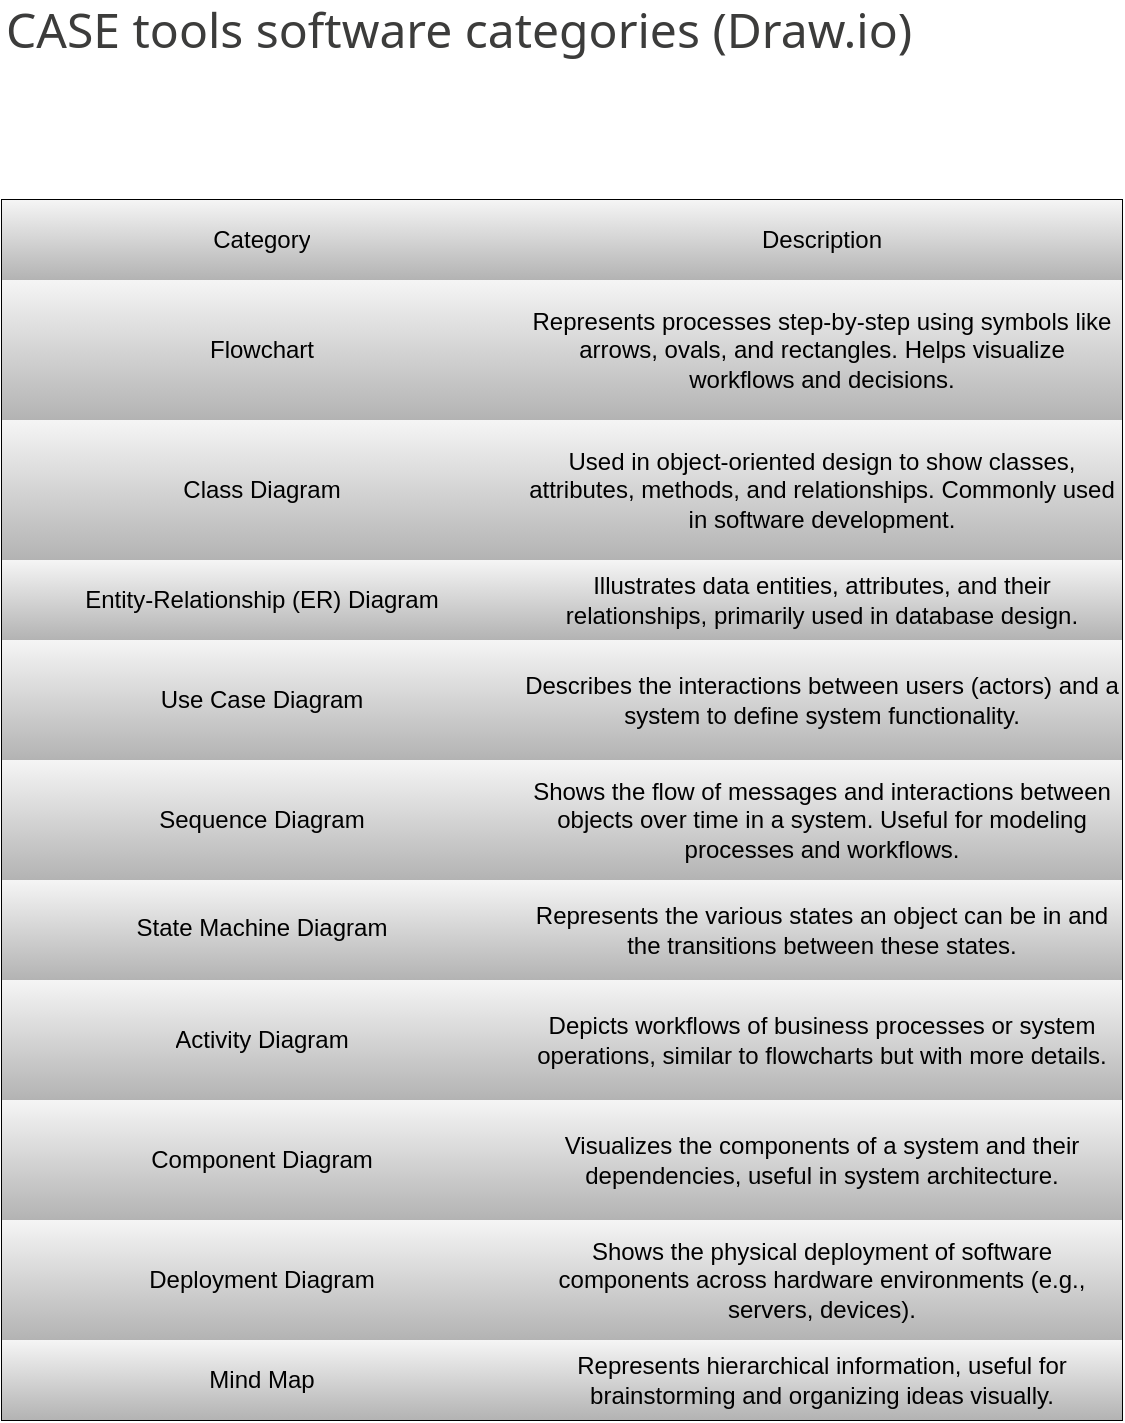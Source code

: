 <mxfile version="26.0.8" pages="4">
  <diagram name="Página-1" id="UQOlRWPr1Xxgckk8LA1K">
    <mxGraphModel dx="1737" dy="892" grid="1" gridSize="10" guides="1" tooltips="1" connect="1" arrows="1" fold="1" page="1" pageScale="1" pageWidth="827" pageHeight="1169" math="0" shadow="0">
      <root>
        <mxCell id="0" />
        <mxCell id="1" parent="0" />
        <mxCell id="5mWyYVNw0OlHFR2ji4CQ-1" value="" style="shape=table;startSize=0;container=1;collapsible=0;childLayout=tableLayout;" vertex="1" parent="1">
          <mxGeometry x="133" y="180" width="560" height="610" as="geometry" />
        </mxCell>
        <mxCell id="5mWyYVNw0OlHFR2ji4CQ-2" value="" style="shape=tableRow;horizontal=0;startSize=0;swimlaneHead=0;swimlaneBody=0;strokeColor=#666666;top=0;left=0;bottom=0;right=0;collapsible=0;dropTarget=0;fillColor=#f5f5f5;points=[[0,0.5],[1,0.5]];portConstraint=eastwest;gradientColor=#b3b3b3;" vertex="1" parent="5mWyYVNw0OlHFR2ji4CQ-1">
          <mxGeometry width="560" height="40" as="geometry" />
        </mxCell>
        <mxCell id="5mWyYVNw0OlHFR2ji4CQ-3" value="Category" style="shape=partialRectangle;html=1;whiteSpace=wrap;connectable=0;strokeColor=#666666;overflow=hidden;fillColor=#f5f5f5;top=0;left=0;bottom=0;right=0;pointerEvents=1;gradientColor=#b3b3b3;shadow=0;" vertex="1" parent="5mWyYVNw0OlHFR2ji4CQ-2">
          <mxGeometry width="260" height="40" as="geometry">
            <mxRectangle width="260" height="40" as="alternateBounds" />
          </mxGeometry>
        </mxCell>
        <mxCell id="5mWyYVNw0OlHFR2ji4CQ-4" value="Description" style="shape=partialRectangle;html=1;whiteSpace=wrap;connectable=0;strokeColor=#666666;overflow=hidden;fillColor=#f5f5f5;top=0;left=0;bottom=0;right=0;pointerEvents=1;gradientColor=#b3b3b3;" vertex="1" parent="5mWyYVNw0OlHFR2ji4CQ-2">
          <mxGeometry x="260" width="300" height="40" as="geometry">
            <mxRectangle width="300" height="40" as="alternateBounds" />
          </mxGeometry>
        </mxCell>
        <mxCell id="5mWyYVNw0OlHFR2ji4CQ-5" value="" style="shape=tableRow;horizontal=0;startSize=0;swimlaneHead=0;swimlaneBody=0;strokeColor=#666666;top=0;left=0;bottom=0;right=0;collapsible=0;dropTarget=0;fillColor=#f5f5f5;points=[[0,0.5],[1,0.5]];portConstraint=eastwest;gradientColor=#b3b3b3;" vertex="1" parent="5mWyYVNw0OlHFR2ji4CQ-1">
          <mxGeometry y="40" width="560" height="70" as="geometry" />
        </mxCell>
        <mxCell id="5mWyYVNw0OlHFR2ji4CQ-6" value="Flowchart" style="shape=partialRectangle;html=1;whiteSpace=wrap;connectable=0;strokeColor=#666666;overflow=hidden;fillColor=#f5f5f5;top=0;left=0;bottom=0;right=0;pointerEvents=1;gradientColor=#b3b3b3;" vertex="1" parent="5mWyYVNw0OlHFR2ji4CQ-5">
          <mxGeometry width="260" height="70" as="geometry">
            <mxRectangle width="260" height="70" as="alternateBounds" />
          </mxGeometry>
        </mxCell>
        <mxCell id="5mWyYVNw0OlHFR2ji4CQ-7" value="Represents processes step-by-step using symbols like arrows, ovals, and rectangles. Helps visualize workflows and decisions." style="shape=partialRectangle;html=1;whiteSpace=wrap;connectable=0;strokeColor=#666666;overflow=hidden;fillColor=#f5f5f5;top=0;left=0;bottom=0;right=0;pointerEvents=1;gradientColor=#b3b3b3;" vertex="1" parent="5mWyYVNw0OlHFR2ji4CQ-5">
          <mxGeometry x="260" width="300" height="70" as="geometry">
            <mxRectangle width="300" height="70" as="alternateBounds" />
          </mxGeometry>
        </mxCell>
        <mxCell id="5mWyYVNw0OlHFR2ji4CQ-8" value="" style="shape=tableRow;horizontal=0;startSize=0;swimlaneHead=0;swimlaneBody=0;strokeColor=#666666;top=0;left=0;bottom=0;right=0;collapsible=0;dropTarget=0;fillColor=#f5f5f5;points=[[0,0.5],[1,0.5]];portConstraint=eastwest;gradientColor=#b3b3b3;" vertex="1" parent="5mWyYVNw0OlHFR2ji4CQ-1">
          <mxGeometry y="110" width="560" height="70" as="geometry" />
        </mxCell>
        <mxCell id="5mWyYVNw0OlHFR2ji4CQ-9" value="Class Diagram" style="shape=partialRectangle;html=1;whiteSpace=wrap;connectable=0;strokeColor=#666666;overflow=hidden;fillColor=#f5f5f5;top=0;left=0;bottom=0;right=0;pointerEvents=1;gradientColor=#b3b3b3;" vertex="1" parent="5mWyYVNw0OlHFR2ji4CQ-8">
          <mxGeometry width="260" height="70" as="geometry">
            <mxRectangle width="260" height="70" as="alternateBounds" />
          </mxGeometry>
        </mxCell>
        <mxCell id="5mWyYVNw0OlHFR2ji4CQ-10" value="Used in object-oriented design to show classes, attributes, methods, and relationships. Commonly used in software development." style="shape=partialRectangle;html=1;whiteSpace=wrap;connectable=0;strokeColor=#666666;overflow=hidden;fillColor=#f5f5f5;top=0;left=0;bottom=0;right=0;pointerEvents=1;gradientColor=#b3b3b3;" vertex="1" parent="5mWyYVNw0OlHFR2ji4CQ-8">
          <mxGeometry x="260" width="300" height="70" as="geometry">
            <mxRectangle width="300" height="70" as="alternateBounds" />
          </mxGeometry>
        </mxCell>
        <mxCell id="5mWyYVNw0OlHFR2ji4CQ-11" value="" style="shape=tableRow;horizontal=0;startSize=0;swimlaneHead=0;swimlaneBody=0;strokeColor=#666666;top=0;left=0;bottom=0;right=0;collapsible=0;dropTarget=0;fillColor=#f5f5f5;points=[[0,0.5],[1,0.5]];portConstraint=eastwest;gradientColor=#b3b3b3;" vertex="1" parent="5mWyYVNw0OlHFR2ji4CQ-1">
          <mxGeometry y="180" width="560" height="40" as="geometry" />
        </mxCell>
        <mxCell id="5mWyYVNw0OlHFR2ji4CQ-12" value="Entity-Relationship (ER) Diagram" style="shape=partialRectangle;html=1;whiteSpace=wrap;connectable=0;strokeColor=#666666;overflow=hidden;fillColor=#f5f5f5;top=0;left=0;bottom=0;right=0;pointerEvents=1;gradientColor=#b3b3b3;" vertex="1" parent="5mWyYVNw0OlHFR2ji4CQ-11">
          <mxGeometry width="260" height="40" as="geometry">
            <mxRectangle width="260" height="40" as="alternateBounds" />
          </mxGeometry>
        </mxCell>
        <mxCell id="5mWyYVNw0OlHFR2ji4CQ-13" value="Illustrates data entities, attributes, and their relationships, primarily used in database design." style="shape=partialRectangle;html=1;whiteSpace=wrap;connectable=0;strokeColor=#666666;overflow=hidden;fillColor=#f5f5f5;top=0;left=0;bottom=0;right=0;pointerEvents=1;gradientColor=#b3b3b3;" vertex="1" parent="5mWyYVNw0OlHFR2ji4CQ-11">
          <mxGeometry x="260" width="300" height="40" as="geometry">
            <mxRectangle width="300" height="40" as="alternateBounds" />
          </mxGeometry>
        </mxCell>
        <mxCell id="5mWyYVNw0OlHFR2ji4CQ-14" value="" style="shape=tableRow;horizontal=0;startSize=0;swimlaneHead=0;swimlaneBody=0;strokeColor=#666666;top=0;left=0;bottom=0;right=0;collapsible=0;dropTarget=0;fillColor=#f5f5f5;points=[[0,0.5],[1,0.5]];portConstraint=eastwest;gradientColor=#b3b3b3;" vertex="1" parent="5mWyYVNw0OlHFR2ji4CQ-1">
          <mxGeometry y="220" width="560" height="60" as="geometry" />
        </mxCell>
        <mxCell id="5mWyYVNw0OlHFR2ji4CQ-15" value="Use Case Diagram" style="shape=partialRectangle;html=1;whiteSpace=wrap;connectable=0;strokeColor=#666666;overflow=hidden;fillColor=#f5f5f5;top=0;left=0;bottom=0;right=0;pointerEvents=1;gradientColor=#b3b3b3;" vertex="1" parent="5mWyYVNw0OlHFR2ji4CQ-14">
          <mxGeometry width="260" height="60" as="geometry">
            <mxRectangle width="260" height="60" as="alternateBounds" />
          </mxGeometry>
        </mxCell>
        <mxCell id="5mWyYVNw0OlHFR2ji4CQ-16" value="Describes the interactions between users (actors) and a system to define system functionality." style="shape=partialRectangle;html=1;whiteSpace=wrap;connectable=0;strokeColor=#666666;overflow=hidden;fillColor=#f5f5f5;top=0;left=0;bottom=0;right=0;pointerEvents=1;gradientColor=#b3b3b3;" vertex="1" parent="5mWyYVNw0OlHFR2ji4CQ-14">
          <mxGeometry x="260" width="300" height="60" as="geometry">
            <mxRectangle width="300" height="60" as="alternateBounds" />
          </mxGeometry>
        </mxCell>
        <mxCell id="5mWyYVNw0OlHFR2ji4CQ-17" value="" style="shape=tableRow;horizontal=0;startSize=0;swimlaneHead=0;swimlaneBody=0;strokeColor=#666666;top=0;left=0;bottom=0;right=0;collapsible=0;dropTarget=0;fillColor=#f5f5f5;points=[[0,0.5],[1,0.5]];portConstraint=eastwest;gradientColor=#b3b3b3;" vertex="1" parent="5mWyYVNw0OlHFR2ji4CQ-1">
          <mxGeometry y="280" width="560" height="60" as="geometry" />
        </mxCell>
        <mxCell id="5mWyYVNw0OlHFR2ji4CQ-18" value="Sequence Diagram" style="shape=partialRectangle;html=1;whiteSpace=wrap;connectable=0;strokeColor=#666666;overflow=hidden;fillColor=#f5f5f5;top=0;left=0;bottom=0;right=0;pointerEvents=1;gradientColor=#b3b3b3;" vertex="1" parent="5mWyYVNw0OlHFR2ji4CQ-17">
          <mxGeometry width="260" height="60" as="geometry">
            <mxRectangle width="260" height="60" as="alternateBounds" />
          </mxGeometry>
        </mxCell>
        <mxCell id="5mWyYVNw0OlHFR2ji4CQ-19" value="Shows the flow of messages and interactions between objects over time in a system. Useful for modeling processes and workflows." style="shape=partialRectangle;html=1;whiteSpace=wrap;connectable=0;strokeColor=#666666;overflow=hidden;fillColor=#f5f5f5;top=0;left=0;bottom=0;right=0;pointerEvents=1;gradientColor=#b3b3b3;" vertex="1" parent="5mWyYVNw0OlHFR2ji4CQ-17">
          <mxGeometry x="260" width="300" height="60" as="geometry">
            <mxRectangle width="300" height="60" as="alternateBounds" />
          </mxGeometry>
        </mxCell>
        <mxCell id="5mWyYVNw0OlHFR2ji4CQ-20" value="" style="shape=tableRow;horizontal=0;startSize=0;swimlaneHead=0;swimlaneBody=0;strokeColor=#666666;top=0;left=0;bottom=0;right=0;collapsible=0;dropTarget=0;fillColor=#f5f5f5;points=[[0,0.5],[1,0.5]];portConstraint=eastwest;gradientColor=#b3b3b3;" vertex="1" parent="5mWyYVNw0OlHFR2ji4CQ-1">
          <mxGeometry y="340" width="560" height="50" as="geometry" />
        </mxCell>
        <mxCell id="5mWyYVNw0OlHFR2ji4CQ-21" value="&#xa;State Machine Diagram&#xa;&#xa;" style="shape=partialRectangle;html=1;whiteSpace=wrap;connectable=0;strokeColor=#666666;overflow=hidden;fillColor=#f5f5f5;top=0;left=0;bottom=0;right=0;pointerEvents=1;gradientColor=#b3b3b3;" vertex="1" parent="5mWyYVNw0OlHFR2ji4CQ-20">
          <mxGeometry width="260" height="50" as="geometry">
            <mxRectangle width="260" height="50" as="alternateBounds" />
          </mxGeometry>
        </mxCell>
        <mxCell id="5mWyYVNw0OlHFR2ji4CQ-22" value="Represents the various states an object can be in and the transitions between these states." style="shape=partialRectangle;html=1;whiteSpace=wrap;connectable=0;strokeColor=#666666;overflow=hidden;fillColor=#f5f5f5;top=0;left=0;bottom=0;right=0;pointerEvents=1;gradientColor=#b3b3b3;" vertex="1" parent="5mWyYVNw0OlHFR2ji4CQ-20">
          <mxGeometry x="260" width="300" height="50" as="geometry">
            <mxRectangle width="300" height="50" as="alternateBounds" />
          </mxGeometry>
        </mxCell>
        <mxCell id="5mWyYVNw0OlHFR2ji4CQ-23" value="" style="shape=tableRow;horizontal=0;startSize=0;swimlaneHead=0;swimlaneBody=0;strokeColor=#666666;top=0;left=0;bottom=0;right=0;collapsible=0;dropTarget=0;fillColor=#f5f5f5;points=[[0,0.5],[1,0.5]];portConstraint=eastwest;gradientColor=#b3b3b3;" vertex="1" parent="5mWyYVNw0OlHFR2ji4CQ-1">
          <mxGeometry y="390" width="560" height="60" as="geometry" />
        </mxCell>
        <mxCell id="5mWyYVNw0OlHFR2ji4CQ-24" value="Activity Diagram" style="shape=partialRectangle;html=1;whiteSpace=wrap;connectable=0;strokeColor=#666666;overflow=hidden;fillColor=#f5f5f5;top=0;left=0;bottom=0;right=0;pointerEvents=1;gradientColor=#b3b3b3;" vertex="1" parent="5mWyYVNw0OlHFR2ji4CQ-23">
          <mxGeometry width="260" height="60" as="geometry">
            <mxRectangle width="260" height="60" as="alternateBounds" />
          </mxGeometry>
        </mxCell>
        <mxCell id="5mWyYVNw0OlHFR2ji4CQ-25" value="Depicts workflows of business processes or system operations, similar to flowcharts but with more details." style="shape=partialRectangle;html=1;whiteSpace=wrap;connectable=0;strokeColor=#666666;overflow=hidden;fillColor=#f5f5f5;top=0;left=0;bottom=0;right=0;pointerEvents=1;gradientColor=#b3b3b3;" vertex="1" parent="5mWyYVNw0OlHFR2ji4CQ-23">
          <mxGeometry x="260" width="300" height="60" as="geometry">
            <mxRectangle width="300" height="60" as="alternateBounds" />
          </mxGeometry>
        </mxCell>
        <mxCell id="5mWyYVNw0OlHFR2ji4CQ-26" value="" style="shape=tableRow;horizontal=0;startSize=0;swimlaneHead=0;swimlaneBody=0;strokeColor=#666666;top=0;left=0;bottom=0;right=0;collapsible=0;dropTarget=0;fillColor=#f5f5f5;points=[[0,0.5],[1,0.5]];portConstraint=eastwest;gradientColor=#b3b3b3;" vertex="1" parent="5mWyYVNw0OlHFR2ji4CQ-1">
          <mxGeometry y="450" width="560" height="60" as="geometry" />
        </mxCell>
        <mxCell id="5mWyYVNw0OlHFR2ji4CQ-27" value="Component Diagram" style="shape=partialRectangle;html=1;whiteSpace=wrap;connectable=0;strokeColor=#666666;overflow=hidden;fillColor=#f5f5f5;top=0;left=0;bottom=0;right=0;pointerEvents=1;gradientColor=#b3b3b3;" vertex="1" parent="5mWyYVNw0OlHFR2ji4CQ-26">
          <mxGeometry width="260" height="60" as="geometry">
            <mxRectangle width="260" height="60" as="alternateBounds" />
          </mxGeometry>
        </mxCell>
        <mxCell id="5mWyYVNw0OlHFR2ji4CQ-28" value="Visualizes the components of a system and their dependencies, useful in system architecture." style="shape=partialRectangle;html=1;whiteSpace=wrap;connectable=0;strokeColor=#666666;overflow=hidden;fillColor=#f5f5f5;top=0;left=0;bottom=0;right=0;pointerEvents=1;gradientColor=#b3b3b3;" vertex="1" parent="5mWyYVNw0OlHFR2ji4CQ-26">
          <mxGeometry x="260" width="300" height="60" as="geometry">
            <mxRectangle width="300" height="60" as="alternateBounds" />
          </mxGeometry>
        </mxCell>
        <mxCell id="5mWyYVNw0OlHFR2ji4CQ-29" value="" style="shape=tableRow;horizontal=0;startSize=0;swimlaneHead=0;swimlaneBody=0;strokeColor=#666666;top=0;left=0;bottom=0;right=0;collapsible=0;dropTarget=0;fillColor=#f5f5f5;points=[[0,0.5],[1,0.5]];portConstraint=eastwest;gradientColor=#b3b3b3;" vertex="1" parent="5mWyYVNw0OlHFR2ji4CQ-1">
          <mxGeometry y="510" width="560" height="60" as="geometry" />
        </mxCell>
        <mxCell id="5mWyYVNw0OlHFR2ji4CQ-30" value="Deployment Diagram" style="shape=partialRectangle;html=1;whiteSpace=wrap;connectable=0;strokeColor=#666666;overflow=hidden;fillColor=#f5f5f5;top=0;left=0;bottom=0;right=0;pointerEvents=1;gradientColor=#b3b3b3;" vertex="1" parent="5mWyYVNw0OlHFR2ji4CQ-29">
          <mxGeometry width="260" height="60" as="geometry">
            <mxRectangle width="260" height="60" as="alternateBounds" />
          </mxGeometry>
        </mxCell>
        <mxCell id="5mWyYVNw0OlHFR2ji4CQ-31" value="Shows the physical deployment of software components across hardware environments (e.g., servers, devices)." style="shape=partialRectangle;html=1;whiteSpace=wrap;connectable=0;strokeColor=#666666;overflow=hidden;fillColor=#f5f5f5;top=0;left=0;bottom=0;right=0;pointerEvents=1;gradientColor=#b3b3b3;" vertex="1" parent="5mWyYVNw0OlHFR2ji4CQ-29">
          <mxGeometry x="260" width="300" height="60" as="geometry">
            <mxRectangle width="300" height="60" as="alternateBounds" />
          </mxGeometry>
        </mxCell>
        <mxCell id="5mWyYVNw0OlHFR2ji4CQ-32" value="" style="shape=tableRow;horizontal=0;startSize=0;swimlaneHead=0;swimlaneBody=0;strokeColor=#666666;top=0;left=0;bottom=0;right=0;collapsible=0;dropTarget=0;fillColor=#f5f5f5;points=[[0,0.5],[1,0.5]];portConstraint=eastwest;gradientColor=#b3b3b3;" vertex="1" parent="5mWyYVNw0OlHFR2ji4CQ-1">
          <mxGeometry y="570" width="560" height="40" as="geometry" />
        </mxCell>
        <mxCell id="5mWyYVNw0OlHFR2ji4CQ-33" value="Mind Map" style="shape=partialRectangle;html=1;whiteSpace=wrap;connectable=0;strokeColor=#666666;overflow=hidden;fillColor=#f5f5f5;top=0;left=0;bottom=0;right=0;pointerEvents=1;gradientColor=#b3b3b3;" vertex="1" parent="5mWyYVNw0OlHFR2ji4CQ-32">
          <mxGeometry width="260" height="40" as="geometry">
            <mxRectangle width="260" height="40" as="alternateBounds" />
          </mxGeometry>
        </mxCell>
        <mxCell id="5mWyYVNw0OlHFR2ji4CQ-34" value="Represents hierarchical information, useful for brainstorming and organizing ideas visually." style="shape=partialRectangle;html=1;whiteSpace=wrap;connectable=0;strokeColor=#666666;overflow=hidden;fillColor=#f5f5f5;top=0;left=0;bottom=0;right=0;pointerEvents=1;gradientColor=#b3b3b3;" vertex="1" parent="5mWyYVNw0OlHFR2ji4CQ-32">
          <mxGeometry x="260" width="300" height="40" as="geometry">
            <mxRectangle width="300" height="40" as="alternateBounds" />
          </mxGeometry>
        </mxCell>
        <mxCell id="lkfBykXLRQfeRrXnhj0H-1" value="&lt;span style=&quot;color: rgb(60, 60, 59); font-family: system-ui, -apple-system, &amp;quot;Segoe UI&amp;quot;, Roboto, &amp;quot;Helvetica Neue&amp;quot;, Arial, &amp;quot;Noto Sans&amp;quot;, &amp;quot;Liberation Sans&amp;quot;, sans-serif, &amp;quot;Apple Color Emoji&amp;quot;, &amp;quot;Segoe UI Emoji&amp;quot;, &amp;quot;Segoe UI Symbol&amp;quot;, &amp;quot;Noto Color Emoji&amp;quot;; background-color: rgb(255, 255, 255);&quot;&gt;&lt;font style=&quot;font-size: 24px;&quot;&gt;CASE tools software categories (Draw.io)&lt;/font&gt;&lt;/span&gt;" style="text;html=1;align=left;verticalAlign=middle;whiteSpace=wrap;rounded=0;" vertex="1" parent="1">
          <mxGeometry x="133" y="80" width="487" height="30" as="geometry" />
        </mxCell>
      </root>
    </mxGraphModel>
  </diagram>
  <diagram id="ubawMZtKQ2W_tbqP4hY0" name="Página-2">
    <mxGraphModel dx="2605" dy="1338" grid="1" gridSize="10" guides="1" tooltips="1" connect="1" arrows="1" fold="1" page="1" pageScale="1" pageWidth="827" pageHeight="1169" math="0" shadow="0">
      <root>
        <mxCell id="0" />
        <mxCell id="1" parent="0" />
        <mxCell id="fSl6shPPz0e88EEpZett-1" value="Application Modeling" style="ellipse;whiteSpace=wrap;html=1;fillColor=#cce5ff;strokeColor=#36393d;" vertex="1" parent="1">
          <mxGeometry x="298" y="330" width="210" height="140" as="geometry" />
        </mxCell>
        <mxCell id="fSl6shPPz0e88EEpZett-2" value="Principles of modeling:&lt;div&gt;Abstraction, Accuracy, Scalability&lt;/div&gt;" style="rounded=1;whiteSpace=wrap;html=1;fillColor=#cdeb8b;strokeColor=#36393d;" vertex="1" parent="1">
          <mxGeometry x="119" y="210" width="200" height="90" as="geometry" />
        </mxCell>
        <mxCell id="fSl6shPPz0e88EEpZett-3" value="Key Contributors: Booch, Jacobson, Rumbaugh" style="rounded=1;whiteSpace=wrap;html=1;fillColor=#f9f7ed;strokeColor=#36393d;" vertex="1" parent="1">
          <mxGeometry x="119" y="500" width="200" height="90" as="geometry" />
        </mxCell>
        <mxCell id="fSl6shPPz0e88EEpZett-4" value="Fields of Application: Software Development, Business Analysis, Engineering" style="rounded=1;whiteSpace=wrap;html=1;fillColor=#ffcc99;strokeColor=#36393d;" vertex="1" parent="1">
          <mxGeometry x="508" y="500" width="200" height="90" as="geometry" />
        </mxCell>
        <mxCell id="fSl6shPPz0e88EEpZett-5" value="Features of models: Clarity, Consistency, Maintainability" style="rounded=1;whiteSpace=wrap;html=1;fillColor=#ffcccc;strokeColor=#36393d;" vertex="1" parent="1">
          <mxGeometry x="508" y="210" width="200" height="90" as="geometry" />
        </mxCell>
        <mxCell id="fSl6shPPz0e88EEpZett-6" value="" style="endArrow=classic;html=1;rounded=0;exitX=1;exitY=1;exitDx=0;exitDy=0;entryX=0.214;entryY=0.071;entryDx=0;entryDy=0;entryPerimeter=0;" edge="1" parent="1" source="fSl6shPPz0e88EEpZett-2" target="fSl6shPPz0e88EEpZett-1">
          <mxGeometry width="50" height="50" relative="1" as="geometry">
            <mxPoint x="409" y="460" as="sourcePoint" />
            <mxPoint x="359" y="330" as="targetPoint" />
          </mxGeometry>
        </mxCell>
        <mxCell id="fSl6shPPz0e88EEpZett-7" value="" style="endArrow=classic;html=1;rounded=0;entryX=1;entryY=0;entryDx=0;entryDy=0;exitX=0;exitY=1;exitDx=0;exitDy=0;" edge="1" parent="1" source="fSl6shPPz0e88EEpZett-5" target="fSl6shPPz0e88EEpZett-1">
          <mxGeometry width="50" height="50" relative="1" as="geometry">
            <mxPoint x="409" y="460" as="sourcePoint" />
            <mxPoint x="459" y="410" as="targetPoint" />
          </mxGeometry>
        </mxCell>
        <mxCell id="fSl6shPPz0e88EEpZett-8" value="" style="endArrow=classic;html=1;rounded=0;exitX=1;exitY=0;exitDx=0;exitDy=0;" edge="1" parent="1" source="fSl6shPPz0e88EEpZett-3" target="fSl6shPPz0e88EEpZett-1">
          <mxGeometry width="50" height="50" relative="1" as="geometry">
            <mxPoint x="409" y="460" as="sourcePoint" />
            <mxPoint x="459" y="410" as="targetPoint" />
          </mxGeometry>
        </mxCell>
        <mxCell id="fSl6shPPz0e88EEpZett-9" value="" style="endArrow=classic;html=1;rounded=0;exitX=0;exitY=0;exitDx=0;exitDy=0;" edge="1" parent="1" source="fSl6shPPz0e88EEpZett-4">
          <mxGeometry width="50" height="50" relative="1" as="geometry">
            <mxPoint x="409" y="460" as="sourcePoint" />
            <mxPoint x="479" y="450" as="targetPoint" />
          </mxGeometry>
        </mxCell>
        <mxCell id="7pQSA-D8X7n2NiLlhDBn-1" value="&lt;font style=&quot;font-size: 21px;&quot;&gt;Mindmap&lt;/font&gt;" style="text;html=1;align=center;verticalAlign=middle;whiteSpace=wrap;rounded=0;" vertex="1" parent="1">
          <mxGeometry x="373" y="100" width="60" height="30" as="geometry" />
        </mxCell>
      </root>
    </mxGraphModel>
  </diagram>
  <diagram id="hGQq-AJYeoNJKcIOAWGf" name="Página-3">
    <mxGraphModel dx="1895" dy="973" grid="1" gridSize="10" guides="1" tooltips="1" connect="1" arrows="1" fold="1" page="1" pageScale="1" pageWidth="827" pageHeight="1169" math="0" shadow="0">
      <root>
        <mxCell id="0" />
        <mxCell id="1" parent="0" />
        <mxCell id="1pXFopQXPihKjHNSDO6Q-1" value="Requirement Analysis" style="rounded=1;whiteSpace=wrap;html=1;fillColor=#dae8fc;strokeColor=#6c8ebf;" vertex="1" parent="1">
          <mxGeometry x="20" y="120" width="140" height="60" as="geometry" />
        </mxCell>
        <mxCell id="1pXFopQXPihKjHNSDO6Q-2" value="System Design" style="rounded=1;whiteSpace=wrap;html=1;fillColor=#d5e8d4;strokeColor=#82b366;" vertex="1" parent="1">
          <mxGeometry x="170" y="200" width="120" height="60" as="geometry" />
        </mxCell>
        <mxCell id="1pXFopQXPihKjHNSDO6Q-3" value="Implementation" style="rounded=1;whiteSpace=wrap;html=1;fillColor=#ffe6cc;strokeColor=#d79b00;" vertex="1" parent="1">
          <mxGeometry x="300" y="275" width="120" height="60" as="geometry" />
        </mxCell>
        <mxCell id="1pXFopQXPihKjHNSDO6Q-4" value="Testing" style="rounded=1;whiteSpace=wrap;html=1;fillColor=#fff2cc;strokeColor=#d6b656;" vertex="1" parent="1">
          <mxGeometry x="430" y="340" width="120" height="60" as="geometry" />
        </mxCell>
        <mxCell id="1pXFopQXPihKjHNSDO6Q-5" value="Development" style="rounded=1;whiteSpace=wrap;html=1;fillColor=#f8cecc;strokeColor=#b85450;" vertex="1" parent="1">
          <mxGeometry x="560" y="410" width="120" height="60" as="geometry" />
        </mxCell>
        <mxCell id="1pXFopQXPihKjHNSDO6Q-6" value="Maintenance" style="rounded=1;whiteSpace=wrap;html=1;fillColor=#e1d5e7;strokeColor=#9673a6;" vertex="1" parent="1">
          <mxGeometry x="687" y="490" width="120" height="60" as="geometry" />
        </mxCell>
        <mxCell id="1pXFopQXPihKjHNSDO6Q-12" value="&lt;font style=&quot;font-size: 15px;&quot;&gt;Cascade Model&lt;/font&gt;" style="text;html=1;align=center;verticalAlign=middle;whiteSpace=wrap;rounded=0;" vertex="1" parent="1">
          <mxGeometry x="230" y="50" width="60" height="30" as="geometry" />
        </mxCell>
        <mxCell id="1pXFopQXPihKjHNSDO6Q-13" value="" style="curved=1;endArrow=classic;html=1;rounded=0;" edge="1" parent="1">
          <mxGeometry width="50" height="50" relative="1" as="geometry">
            <mxPoint x="376" y="830" as="sourcePoint" />
            <mxPoint x="320" y="990" as="targetPoint" />
            <Array as="points">
              <mxPoint x="336" y="850" />
              <mxPoint x="326" y="790" />
              <mxPoint x="396" y="780" />
              <mxPoint x="436" y="840" />
              <mxPoint x="336" y="900" />
              <mxPoint x="276" y="800" />
              <mxPoint x="366" y="730" />
              <mxPoint x="456" y="790" />
              <mxPoint x="446" y="880" />
              <mxPoint x="346" y="930" />
              <mxPoint x="240" y="860" />
              <mxPoint x="260" y="740" />
              <mxPoint x="390" y="690" />
              <mxPoint x="470" y="760" />
              <mxPoint x="490" y="840" />
              <mxPoint x="460" y="920" />
              <mxPoint x="320" y="970" />
              <mxPoint x="200" y="880" />
              <mxPoint x="240" y="680" />
              <mxPoint x="460" y="660" />
              <mxPoint x="540" y="840" />
              <mxPoint x="460" y="980" />
            </Array>
          </mxGeometry>
        </mxCell>
        <mxCell id="1pXFopQXPihKjHNSDO6Q-14" value="" style="endArrow=none;dashed=1;html=1;dashPattern=1 3;strokeWidth=2;rounded=0;" edge="1" parent="1">
          <mxGeometry width="50" height="50" relative="1" as="geometry">
            <mxPoint x="370" y="1030" as="sourcePoint" />
            <mxPoint x="370" y="640" as="targetPoint" />
          </mxGeometry>
        </mxCell>
        <mxCell id="1pXFopQXPihKjHNSDO6Q-15" value="" style="endArrow=none;dashed=1;html=1;dashPattern=1 3;strokeWidth=2;rounded=0;" edge="1" parent="1">
          <mxGeometry width="50" height="50" relative="1" as="geometry">
            <mxPoint x="550" y="820" as="sourcePoint" />
            <mxPoint x="190" y="820" as="targetPoint" />
          </mxGeometry>
        </mxCell>
        <mxCell id="1pXFopQXPihKjHNSDO6Q-24" value="Planning" style="text;html=1;align=center;verticalAlign=middle;whiteSpace=wrap;rounded=0;" vertex="1" parent="1">
          <mxGeometry x="190" y="690" width="60" height="30" as="geometry" />
        </mxCell>
        <mxCell id="1pXFopQXPihKjHNSDO6Q-25" value="Risk Analysis" style="text;html=1;align=center;verticalAlign=middle;whiteSpace=wrap;rounded=0;" vertex="1" parent="1">
          <mxGeometry x="500" y="720" width="60" height="30" as="geometry" />
        </mxCell>
        <mxCell id="1pXFopQXPihKjHNSDO6Q-30" value="Development" style="text;html=1;align=center;verticalAlign=middle;whiteSpace=wrap;rounded=0;" vertex="1" parent="1">
          <mxGeometry x="210" y="930" width="60" height="30" as="geometry" />
        </mxCell>
        <mxCell id="1pXFopQXPihKjHNSDO6Q-32" value="Evaluation" style="text;html=1;align=center;verticalAlign=middle;whiteSpace=wrap;rounded=0;" vertex="1" parent="1">
          <mxGeometry x="490" y="920" width="60" height="30" as="geometry" />
        </mxCell>
        <mxCell id="1pXFopQXPihKjHNSDO6Q-36" value="" style="edgeStyle=elbowEdgeStyle;elbow=horizontal;endArrow=classic;html=1;curved=0;rounded=0;endSize=8;startSize=8;exitX=1;exitY=0.5;exitDx=0;exitDy=0;entryX=0;entryY=0.5;entryDx=0;entryDy=0;" edge="1" parent="1" source="1pXFopQXPihKjHNSDO6Q-1" target="1pXFopQXPihKjHNSDO6Q-2">
          <mxGeometry width="50" height="50" relative="1" as="geometry">
            <mxPoint x="65" y="240" as="sourcePoint" />
            <mxPoint x="110" y="340" as="targetPoint" />
          </mxGeometry>
        </mxCell>
        <mxCell id="1pXFopQXPihKjHNSDO6Q-37" value="" style="edgeStyle=elbowEdgeStyle;elbow=horizontal;endArrow=classic;html=1;curved=0;rounded=0;endSize=8;startSize=8;exitX=1;exitY=0.5;exitDx=0;exitDy=0;entryX=0;entryY=0.5;entryDx=0;entryDy=0;" edge="1" parent="1" source="1pXFopQXPihKjHNSDO6Q-2" target="1pXFopQXPihKjHNSDO6Q-3">
          <mxGeometry width="50" height="50" relative="1" as="geometry">
            <mxPoint x="320" y="170" as="sourcePoint" />
            <mxPoint x="360" y="230" as="targetPoint" />
          </mxGeometry>
        </mxCell>
        <mxCell id="1pXFopQXPihKjHNSDO6Q-38" value="" style="edgeStyle=elbowEdgeStyle;elbow=horizontal;endArrow=classic;html=1;curved=0;rounded=0;endSize=8;startSize=8;exitX=1;exitY=0.5;exitDx=0;exitDy=0;entryX=0;entryY=0.5;entryDx=0;entryDy=0;" edge="1" parent="1" source="1pXFopQXPihKjHNSDO6Q-3" target="1pXFopQXPihKjHNSDO6Q-4">
          <mxGeometry width="50" height="50" relative="1" as="geometry">
            <mxPoint x="379" y="300" as="sourcePoint" />
            <mxPoint x="409" y="370" as="targetPoint" />
          </mxGeometry>
        </mxCell>
        <mxCell id="1pXFopQXPihKjHNSDO6Q-39" value="" style="edgeStyle=elbowEdgeStyle;elbow=horizontal;endArrow=classic;html=1;curved=0;rounded=0;endSize=8;startSize=8;exitX=1;exitY=0.5;exitDx=0;exitDy=0;entryX=0;entryY=0.5;entryDx=0;entryDy=0;" edge="1" parent="1" source="1pXFopQXPihKjHNSDO6Q-4" target="1pXFopQXPihKjHNSDO6Q-5">
          <mxGeometry width="50" height="50" relative="1" as="geometry">
            <mxPoint x="600" y="290" as="sourcePoint" />
            <mxPoint x="630" y="340" as="targetPoint" />
          </mxGeometry>
        </mxCell>
        <mxCell id="1pXFopQXPihKjHNSDO6Q-40" value="" style="edgeStyle=elbowEdgeStyle;elbow=horizontal;endArrow=classic;html=1;curved=0;rounded=0;endSize=8;startSize=8;exitX=1;exitY=0.5;exitDx=0;exitDy=0;entryX=0;entryY=0.5;entryDx=0;entryDy=0;" edge="1" parent="1" source="1pXFopQXPihKjHNSDO6Q-5" target="1pXFopQXPihKjHNSDO6Q-6">
          <mxGeometry width="50" height="50" relative="1" as="geometry">
            <mxPoint x="730" y="380" as="sourcePoint" />
            <mxPoint x="760" y="450" as="targetPoint" />
          </mxGeometry>
        </mxCell>
        <mxCell id="1pXFopQXPihKjHNSDO6Q-41" value="&lt;font style=&quot;font-size: 15px;&quot;&gt;Spiral Model&lt;/font&gt;" style="text;html=1;align=center;verticalAlign=middle;whiteSpace=wrap;rounded=0;" vertex="1" parent="1">
          <mxGeometry x="160" y="600" width="60" height="30" as="geometry" />
        </mxCell>
        <mxCell id="1pXFopQXPihKjHNSDO6Q-46" value="Analysis" style="text;html=1;align=center;verticalAlign=middle;whiteSpace=wrap;rounded=0;" vertex="1" parent="1">
          <mxGeometry x="1171.31" y="570" width="60" height="30" as="geometry" />
        </mxCell>
        <mxCell id="1pXFopQXPihKjHNSDO6Q-47" value="Planning" style="text;html=1;align=center;verticalAlign=middle;whiteSpace=wrap;rounded=0;" vertex="1" parent="1">
          <mxGeometry x="1073.81" y="532.5" width="60" height="30" as="geometry" />
        </mxCell>
        <mxCell id="1pXFopQXPihKjHNSDO6Q-48" value="Design" style="text;html=1;align=center;verticalAlign=middle;whiteSpace=wrap;rounded=0;" vertex="1" parent="1">
          <mxGeometry x="1171.31" y="645" width="60" height="30" as="geometry" />
        </mxCell>
        <mxCell id="1pXFopQXPihKjHNSDO6Q-49" value="Implementation" style="text;html=1;align=center;verticalAlign=middle;whiteSpace=wrap;rounded=0;" vertex="1" parent="1">
          <mxGeometry x="1099.81" y="710" width="60" height="30" as="geometry" />
        </mxCell>
        <mxCell id="1pXFopQXPihKjHNSDO6Q-50" value="Testing" style="text;html=1;align=center;verticalAlign=middle;whiteSpace=wrap;rounded=0;" vertex="1" parent="1">
          <mxGeometry x="1020" y="670" width="60" height="30" as="geometry" />
        </mxCell>
        <mxCell id="1pXFopQXPihKjHNSDO6Q-51" value="Evaluation" style="text;html=1;align=center;verticalAlign=middle;whiteSpace=wrap;rounded=0;" vertex="1" parent="1">
          <mxGeometry x="988.81" y="600" width="60" height="30" as="geometry" />
        </mxCell>
        <mxCell id="1pXFopQXPihKjHNSDO6Q-57" value="" style="shape=singleArrow;whiteSpace=wrap;html=1;rotation=0;" vertex="1" parent="1">
          <mxGeometry x="1080.0" y="562.5" width="57.63" height="25" as="geometry" />
        </mxCell>
        <mxCell id="1pXFopQXPihKjHNSDO6Q-58" value="" style="shape=singleArrow;whiteSpace=wrap;html=1;rotation=55;" vertex="1" parent="1">
          <mxGeometry x="1138.81" y="587.5" width="55" height="25" as="geometry" />
        </mxCell>
        <mxCell id="1pXFopQXPihKjHNSDO6Q-59" value="" style="shape=singleArrow;whiteSpace=wrap;html=1;rotation=30;direction=south;" vertex="1" parent="1">
          <mxGeometry x="1159.81" y="630" width="25" height="55" as="geometry" />
        </mxCell>
        <mxCell id="1pXFopQXPihKjHNSDO6Q-61" value="" style="shape=singleArrow;whiteSpace=wrap;html=1;rotation=-155;direction=south;" vertex="1" parent="1">
          <mxGeometry x="1048.81" y="587.5" width="25" height="55" as="geometry" />
        </mxCell>
        <mxCell id="1pXFopQXPihKjHNSDO6Q-63" value="" style="shape=singleArrow;whiteSpace=wrap;html=1;rotation=90;direction=south;" vertex="1" parent="1">
          <mxGeometry x="1113.81" y="670" width="25" height="55" as="geometry" />
        </mxCell>
        <mxCell id="1pXFopQXPihKjHNSDO6Q-65" value="" style="shape=singleArrow;whiteSpace=wrap;html=1;rotation=135;direction=south;" vertex="1" parent="1">
          <mxGeometry x="1058.81" y="645" width="25" height="55" as="geometry" />
        </mxCell>
        <mxCell id="1pXFopQXPihKjHNSDO6Q-67" value="&lt;font style=&quot;font-size: 15px;&quot;&gt;Iterative Model&lt;/font&gt;" style="text;html=1;align=center;verticalAlign=middle;whiteSpace=wrap;rounded=0;" vertex="1" parent="1">
          <mxGeometry x="960" y="480" width="60" height="30" as="geometry" />
        </mxCell>
        <mxCell id="1pXFopQXPihKjHNSDO6Q-71" value="" style="endArrow=classic;html=1;rounded=0;" edge="1" parent="1">
          <mxGeometry width="50" height="50" relative="1" as="geometry">
            <mxPoint x="1119" y="120" as="sourcePoint" />
            <mxPoint x="1279" y="380" as="targetPoint" />
          </mxGeometry>
        </mxCell>
        <mxCell id="1pXFopQXPihKjHNSDO6Q-72" value="" style="endArrow=classic;html=1;rounded=0;" edge="1" parent="1">
          <mxGeometry width="50" height="50" relative="1" as="geometry">
            <mxPoint x="1439" y="120" as="sourcePoint" />
            <mxPoint x="1279" y="380" as="targetPoint" />
          </mxGeometry>
        </mxCell>
        <mxCell id="1pXFopQXPihKjHNSDO6Q-73" value="Requirement Analysis" style="rounded=0;whiteSpace=wrap;html=1;fillColor=#dae8fc;gradientColor=#7ea6e0;strokeColor=#6c8ebf;" vertex="1" parent="1">
          <mxGeometry x="1060" y="150" width="140" height="30" as="geometry" />
        </mxCell>
        <mxCell id="1pXFopQXPihKjHNSDO6Q-74" value="System Design" style="rounded=0;whiteSpace=wrap;html=1;fillColor=#d5e8d4;gradientColor=#97d077;strokeColor=#82b366;" vertex="1" parent="1">
          <mxGeometry x="1110" y="220" width="100" height="30" as="geometry" />
        </mxCell>
        <mxCell id="1pXFopQXPihKjHNSDO6Q-76" value="Implementation" style="rounded=0;whiteSpace=wrap;html=1;fillColor=#fff2cc;gradientColor=#ffd966;strokeColor=#d6b656;" vertex="1" parent="1">
          <mxGeometry x="1151.5" y="290" width="100" height="30" as="geometry" />
        </mxCell>
        <mxCell id="1pXFopQXPihKjHNSDO6Q-77" value="Acceptance Testing" style="rounded=0;whiteSpace=wrap;html=1;fillColor=#ffcd28;gradientColor=#ffa500;strokeColor=#d79b00;" vertex="1" parent="1">
          <mxGeometry x="1359" y="150" width="120" height="30" as="geometry" />
        </mxCell>
        <mxCell id="1pXFopQXPihKjHNSDO6Q-78" value="System Testing" style="rounded=0;whiteSpace=wrap;html=1;fillColor=#e6d0de;gradientColor=#d5739d;strokeColor=#996185;" vertex="1" parent="1">
          <mxGeometry x="1309" y="290" width="100" height="30" as="geometry" />
        </mxCell>
        <mxCell id="1pXFopQXPihKjHNSDO6Q-79" value="Unit Testing" style="rounded=0;whiteSpace=wrap;html=1;fillColor=#f8cecc;gradientColor=#ea6b66;strokeColor=#b85450;" vertex="1" parent="1">
          <mxGeometry x="1349" y="220" width="77.5" height="30" as="geometry" />
        </mxCell>
        <mxCell id="1pXFopQXPihKjHNSDO6Q-84" value="" style="endArrow=classic;html=1;rounded=0;exitX=1;exitY=0.5;exitDx=0;exitDy=0;entryX=0;entryY=0.5;entryDx=0;entryDy=0;" edge="1" parent="1" source="1pXFopQXPihKjHNSDO6Q-73" target="1pXFopQXPihKjHNSDO6Q-77">
          <mxGeometry width="50" height="50" relative="1" as="geometry">
            <mxPoint x="1210" y="170" as="sourcePoint" />
            <mxPoint x="1260" y="120" as="targetPoint" />
          </mxGeometry>
        </mxCell>
        <mxCell id="1pXFopQXPihKjHNSDO6Q-85" value="" style="endArrow=classic;html=1;rounded=0;exitX=1;exitY=0.5;exitDx=0;exitDy=0;" edge="1" parent="1" source="1pXFopQXPihKjHNSDO6Q-74">
          <mxGeometry width="50" height="50" relative="1" as="geometry">
            <mxPoint x="1219" y="234.57" as="sourcePoint" />
            <mxPoint x="1349" y="235" as="targetPoint" />
          </mxGeometry>
        </mxCell>
        <mxCell id="1pXFopQXPihKjHNSDO6Q-86" value="" style="endArrow=classic;html=1;rounded=0;exitX=1;exitY=0.5;exitDx=0;exitDy=0;entryX=0;entryY=0.5;entryDx=0;entryDy=0;" edge="1" parent="1" source="1pXFopQXPihKjHNSDO6Q-76" target="1pXFopQXPihKjHNSDO6Q-78">
          <mxGeometry width="50" height="50" relative="1" as="geometry">
            <mxPoint x="1220" y="185" as="sourcePoint" />
            <mxPoint x="1379" y="185" as="targetPoint" />
          </mxGeometry>
        </mxCell>
        <mxCell id="1pXFopQXPihKjHNSDO6Q-87" value="&lt;font style=&quot;font-size: 15px;&quot;&gt;V-Model&lt;/font&gt;" style="text;html=1;align=center;verticalAlign=middle;whiteSpace=wrap;rounded=0;" vertex="1" parent="1">
          <mxGeometry x="960" y="95" width="60" height="30" as="geometry" />
        </mxCell>
        <mxCell id="8jlioqmAJs9tUUWwUlKV-1" value="&lt;h1 style=&quot;margin-top: 0px;&quot;&gt;&lt;span style=&quot;font-weight: normal;&quot;&gt;Comment&lt;/span&gt;&lt;/h1&gt;&lt;p&gt;The V-Model emphasizes a rigorous and structured process where each development phase is paired with a corresponding testing phase. It ensures high-quality development by validating the system at each step, but it is less flexible when it comes to adapting to changes. It’s especially useful for systems where reliability and correctness are critical.&lt;/p&gt;" style="text;html=1;whiteSpace=wrap;overflow=hidden;rounded=0;align=left;" vertex="1" parent="1">
          <mxGeometry x="1290" y="800" width="230" height="200" as="geometry" />
        </mxCell>
      </root>
    </mxGraphModel>
  </diagram>
  <diagram id="8nfdazTt9WXbGImhQKsm" name="Página-4">
    <mxGraphModel dx="1389" dy="713" grid="1" gridSize="10" guides="1" tooltips="1" connect="1" arrows="1" fold="1" page="1" pageScale="1" pageWidth="827" pageHeight="1169" math="0" shadow="0">
      <root>
        <mxCell id="0" />
        <mxCell id="1" parent="0" />
        <mxCell id="0VQilE1K7eGsuZn4-uhM-1" value="" style="shape=table;startSize=0;container=1;collapsible=0;childLayout=tableLayout;fillColor=#dae8fc;gradientColor=#7ea6e0;strokeColor=#6c8ebf;" vertex="1" parent="1">
          <mxGeometry x="106" y="170" width="616" height="630" as="geometry" />
        </mxCell>
        <mxCell id="0VQilE1K7eGsuZn4-uhM-2" value="" style="shape=tableRow;horizontal=0;startSize=0;swimlaneHead=0;swimlaneBody=0;strokeColor=inherit;top=0;left=0;bottom=0;right=0;collapsible=0;dropTarget=0;fillColor=none;points=[[0,0.5],[1,0.5]];portConstraint=eastwest;" vertex="1" parent="0VQilE1K7eGsuZn4-uhM-1">
          <mxGeometry width="616" height="50" as="geometry" />
        </mxCell>
        <mxCell id="0VQilE1K7eGsuZn4-uhM-3" value="Model" style="shape=partialRectangle;html=1;whiteSpace=wrap;connectable=0;strokeColor=inherit;overflow=hidden;fillColor=none;top=0;left=0;bottom=0;right=0;pointerEvents=1;" vertex="1" parent="0VQilE1K7eGsuZn4-uhM-2">
          <mxGeometry width="126" height="50" as="geometry">
            <mxRectangle width="126" height="50" as="alternateBounds" />
          </mxGeometry>
        </mxCell>
        <mxCell id="0VQilE1K7eGsuZn4-uhM-4" value="Advantages" style="shape=partialRectangle;html=1;whiteSpace=wrap;connectable=0;strokeColor=inherit;overflow=hidden;fillColor=none;top=0;left=0;bottom=0;right=0;pointerEvents=1;" vertex="1" parent="0VQilE1K7eGsuZn4-uhM-2">
          <mxGeometry x="126" width="260" height="50" as="geometry">
            <mxRectangle width="260" height="50" as="alternateBounds" />
          </mxGeometry>
        </mxCell>
        <mxCell id="0VQilE1K7eGsuZn4-uhM-5" value="Disadvantages" style="shape=partialRectangle;html=1;whiteSpace=wrap;connectable=0;strokeColor=inherit;overflow=hidden;fillColor=none;top=0;left=0;bottom=0;right=0;pointerEvents=1;" vertex="1" parent="0VQilE1K7eGsuZn4-uhM-2">
          <mxGeometry x="386" width="230" height="50" as="geometry">
            <mxRectangle width="230" height="50" as="alternateBounds" />
          </mxGeometry>
        </mxCell>
        <mxCell id="0VQilE1K7eGsuZn4-uhM-6" value="" style="shape=tableRow;horizontal=0;startSize=0;swimlaneHead=0;swimlaneBody=0;strokeColor=inherit;top=0;left=0;bottom=0;right=0;collapsible=0;dropTarget=0;fillColor=none;points=[[0,0.5],[1,0.5]];portConstraint=eastwest;" vertex="1" parent="0VQilE1K7eGsuZn4-uhM-1">
          <mxGeometry y="50" width="616" height="140" as="geometry" />
        </mxCell>
        <mxCell id="0VQilE1K7eGsuZn4-uhM-7" value="Cascade" style="shape=partialRectangle;html=1;whiteSpace=wrap;connectable=0;strokeColor=inherit;overflow=hidden;fillColor=none;top=0;left=0;bottom=0;right=0;pointerEvents=1;" vertex="1" parent="0VQilE1K7eGsuZn4-uhM-6">
          <mxGeometry width="126" height="140" as="geometry">
            <mxRectangle width="126" height="140" as="alternateBounds" />
          </mxGeometry>
        </mxCell>
        <mxCell id="0VQilE1K7eGsuZn4-uhM-8" value="&lt;ul&gt;&lt;li&gt;Easy to understand &lt;/li&gt;&lt;li&gt;Clear structure &lt;/li&gt;&lt;li&gt;Defined milestones &lt;/li&gt;&lt;li&gt;Good for small projects &lt;/li&gt;&lt;li&gt;Easier to track progress &lt;/li&gt;&lt;li&gt;Well-documented process &lt;/li&gt;&lt;li&gt;Less costly for simple projects &lt;/li&gt;&lt;li&gt;Easy to manage&lt;/li&gt;&lt;/ul&gt;" style="shape=partialRectangle;html=1;whiteSpace=wrap;connectable=0;strokeColor=inherit;overflow=hidden;fillColor=none;top=0;left=0;bottom=0;right=0;pointerEvents=1;align=left;" vertex="1" parent="0VQilE1K7eGsuZn4-uhM-6">
          <mxGeometry x="126" width="260" height="140" as="geometry">
            <mxRectangle width="260" height="140" as="alternateBounds" />
          </mxGeometry>
        </mxCell>
        <mxCell id="0VQilE1K7eGsuZn4-uhM-9" value="&lt;ul&gt;&lt;li&gt;Inflexible to changes &lt;/li&gt;&lt;li&gt;Late testing phase &lt;/li&gt;&lt;li&gt;Not suitable for complex projects &lt;/li&gt;&lt;li&gt;High risk of failure &lt;/li&gt;&lt;li&gt;Long delivery time&lt;/li&gt;&lt;/ul&gt;" style="shape=partialRectangle;html=1;whiteSpace=wrap;connectable=0;strokeColor=inherit;overflow=hidden;fillColor=none;top=0;left=0;bottom=0;right=0;pointerEvents=1;align=left;" vertex="1" parent="0VQilE1K7eGsuZn4-uhM-6">
          <mxGeometry x="386" width="230" height="140" as="geometry">
            <mxRectangle width="230" height="140" as="alternateBounds" />
          </mxGeometry>
        </mxCell>
        <mxCell id="0VQilE1K7eGsuZn4-uhM-10" value="" style="shape=tableRow;horizontal=0;startSize=0;swimlaneHead=0;swimlaneBody=0;strokeColor=inherit;top=0;left=0;bottom=0;right=0;collapsible=0;dropTarget=0;fillColor=none;points=[[0,0.5],[1,0.5]];portConstraint=eastwest;" vertex="1" parent="0VQilE1K7eGsuZn4-uhM-1">
          <mxGeometry y="190" width="616" height="150" as="geometry" />
        </mxCell>
        <mxCell id="0VQilE1K7eGsuZn4-uhM-11" value="Spiral" style="shape=partialRectangle;html=1;whiteSpace=wrap;connectable=0;strokeColor=inherit;overflow=hidden;fillColor=none;top=0;left=0;bottom=0;right=0;pointerEvents=1;" vertex="1" parent="0VQilE1K7eGsuZn4-uhM-10">
          <mxGeometry width="126" height="150" as="geometry">
            <mxRectangle width="126" height="150" as="alternateBounds" />
          </mxGeometry>
        </mxCell>
        <mxCell id="0VQilE1K7eGsuZn4-uhM-12" value="&lt;ul&gt;&lt;li&gt;Strong risk management &lt;/li&gt;&lt;li&gt;Flexible to changes &lt;/li&gt;&lt;li&gt;Suitable for large projects &lt;/li&gt;&lt;li&gt;Customer feedback integrated &lt;/li&gt;&lt;li&gt;Early error detection &lt;/li&gt;&lt;li&gt;Scalable &lt;/li&gt;&lt;li&gt;Handles complex requirements &lt;/li&gt;&lt;li&gt;Iterative improvements&lt;/li&gt;&lt;/ul&gt;" style="shape=partialRectangle;html=1;whiteSpace=wrap;connectable=0;strokeColor=inherit;overflow=hidden;fillColor=none;top=0;left=0;bottom=0;right=0;pointerEvents=1;align=left;" vertex="1" parent="0VQilE1K7eGsuZn4-uhM-10">
          <mxGeometry x="126" width="260" height="150" as="geometry">
            <mxRectangle width="260" height="150" as="alternateBounds" />
          </mxGeometry>
        </mxCell>
        <mxCell id="0VQilE1K7eGsuZn4-uhM-13" value="&lt;ul&gt;&lt;li&gt;Costly &lt;/li&gt;&lt;li&gt;Complex management &lt;/li&gt;&lt;li&gt;Time-consuming &lt;/li&gt;&lt;li&gt;Requires expertise &lt;/li&gt;&lt;li&gt;Difficult to document&lt;/li&gt;&lt;/ul&gt;" style="shape=partialRectangle;html=1;whiteSpace=wrap;connectable=0;strokeColor=inherit;overflow=hidden;fillColor=none;top=0;left=0;bottom=0;right=0;pointerEvents=1;align=left;" vertex="1" parent="0VQilE1K7eGsuZn4-uhM-10">
          <mxGeometry x="386" width="230" height="150" as="geometry">
            <mxRectangle width="230" height="150" as="alternateBounds" />
          </mxGeometry>
        </mxCell>
        <mxCell id="0VQilE1K7eGsuZn4-uhM-14" value="" style="shape=tableRow;horizontal=0;startSize=0;swimlaneHead=0;swimlaneBody=0;strokeColor=inherit;top=0;left=0;bottom=0;right=0;collapsible=0;dropTarget=0;fillColor=none;points=[[0,0.5],[1,0.5]];portConstraint=eastwest;" vertex="1" parent="0VQilE1K7eGsuZn4-uhM-1">
          <mxGeometry y="340" width="616" height="150" as="geometry" />
        </mxCell>
        <mxCell id="0VQilE1K7eGsuZn4-uhM-15" value="V-Model" style="shape=partialRectangle;html=1;whiteSpace=wrap;connectable=0;strokeColor=inherit;overflow=hidden;fillColor=none;top=0;left=0;bottom=0;right=0;pointerEvents=1;" vertex="1" parent="0VQilE1K7eGsuZn4-uhM-14">
          <mxGeometry width="126" height="150" as="geometry">
            <mxRectangle width="126" height="150" as="alternateBounds" />
          </mxGeometry>
        </mxCell>
        <mxCell id="0VQilE1K7eGsuZn4-uhM-16" value="&lt;ul&gt;&lt;li&gt;Clear verification &amp;amp; validation &lt;/li&gt;&lt;li&gt;High quality &lt;/li&gt;&lt;li&gt;Testing at each phase &lt;/li&gt;&lt;li&gt;Well-structured &lt;/li&gt;&lt;li&gt;Easier defect tracking &lt;/li&gt;&lt;li&gt;Suitable for critical systems &lt;/li&gt;&lt;li&gt;Reduces time &amp;amp; cost in long term &lt;/li&gt;&lt;li&gt;Defines deliverables clearly&lt;/li&gt;&lt;/ul&gt;" style="shape=partialRectangle;html=1;whiteSpace=wrap;connectable=0;strokeColor=inherit;overflow=hidden;fillColor=none;top=0;left=0;bottom=0;right=0;pointerEvents=1;align=left;" vertex="1" parent="0VQilE1K7eGsuZn4-uhM-14">
          <mxGeometry x="126" width="260" height="150" as="geometry">
            <mxRectangle width="260" height="150" as="alternateBounds" />
          </mxGeometry>
        </mxCell>
        <mxCell id="0VQilE1K7eGsuZn4-uhM-17" value="&lt;ul&gt;&lt;li&gt;Expensive &lt;/li&gt;&lt;li&gt;Not flexible &lt;/li&gt;&lt;li&gt;Requires heavy documentation &lt;/li&gt;&lt;li&gt;High initial planning effort &lt;/li&gt;&lt;li&gt;Slow to adapt to changes&lt;/li&gt;&lt;/ul&gt;" style="shape=partialRectangle;html=1;whiteSpace=wrap;connectable=0;strokeColor=inherit;overflow=hidden;fillColor=none;top=0;left=0;bottom=0;right=0;pointerEvents=1;align=left;" vertex="1" parent="0VQilE1K7eGsuZn4-uhM-14">
          <mxGeometry x="386" width="230" height="150" as="geometry">
            <mxRectangle width="230" height="150" as="alternateBounds" />
          </mxGeometry>
        </mxCell>
        <mxCell id="0VQilE1K7eGsuZn4-uhM-18" value="" style="shape=tableRow;horizontal=0;startSize=0;swimlaneHead=0;swimlaneBody=0;strokeColor=inherit;top=0;left=0;bottom=0;right=0;collapsible=0;dropTarget=0;fillColor=none;points=[[0,0.5],[1,0.5]];portConstraint=eastwest;" vertex="1" parent="0VQilE1K7eGsuZn4-uhM-1">
          <mxGeometry y="490" width="616" height="140" as="geometry" />
        </mxCell>
        <mxCell id="0VQilE1K7eGsuZn4-uhM-19" value="Iterative" style="shape=partialRectangle;html=1;whiteSpace=wrap;connectable=0;strokeColor=inherit;overflow=hidden;fillColor=none;top=0;left=0;bottom=0;right=0;pointerEvents=1;" vertex="1" parent="0VQilE1K7eGsuZn4-uhM-18">
          <mxGeometry width="126" height="140" as="geometry">
            <mxRectangle width="126" height="140" as="alternateBounds" />
          </mxGeometry>
        </mxCell>
        <mxCell id="0VQilE1K7eGsuZn4-uhM-20" value="&lt;ul&gt;&lt;li&gt;Flexible &lt;/li&gt;&lt;li&gt;Early feedback &lt;/li&gt;&lt;li&gt;Lower risk of failure &lt;/li&gt;&lt;li&gt;Continuous improvements &lt;/li&gt;&lt;li&gt;Faster initial delivery &lt;/li&gt;&lt;li&gt;Suitable for complex apps &lt;/li&gt;&lt;li&gt;Allows parallel development &lt;/li&gt;&lt;li&gt;Reduces risk with small iterations&lt;/li&gt;&lt;/ul&gt;" style="shape=partialRectangle;html=1;whiteSpace=wrap;connectable=0;strokeColor=inherit;overflow=hidden;fillColor=none;top=0;left=0;bottom=0;right=0;pointerEvents=1;align=left;" vertex="1" parent="0VQilE1K7eGsuZn4-uhM-18">
          <mxGeometry x="126" width="260" height="140" as="geometry">
            <mxRectangle width="260" height="140" as="alternateBounds" />
          </mxGeometry>
        </mxCell>
        <mxCell id="0VQilE1K7eGsuZn4-uhM-21" value="&lt;ul&gt;&lt;li&gt;Requires more management&lt;/li&gt;&lt;li&gt;Can be time-consuming &lt;/li&gt;&lt;li&gt;Difficult to estimate costs &lt;/li&gt;&lt;li&gt;Risk of scope creep &lt;/li&gt;&lt;li&gt;Requires constant user involvement&lt;/li&gt;&lt;/ul&gt;" style="shape=partialRectangle;html=1;whiteSpace=wrap;connectable=0;strokeColor=inherit;overflow=hidden;fillColor=none;top=0;left=0;bottom=0;right=0;pointerEvents=1;align=left;" vertex="1" parent="0VQilE1K7eGsuZn4-uhM-18">
          <mxGeometry x="386" width="230" height="140" as="geometry">
            <mxRectangle width="230" height="140" as="alternateBounds" />
          </mxGeometry>
        </mxCell>
      </root>
    </mxGraphModel>
  </diagram>
</mxfile>

